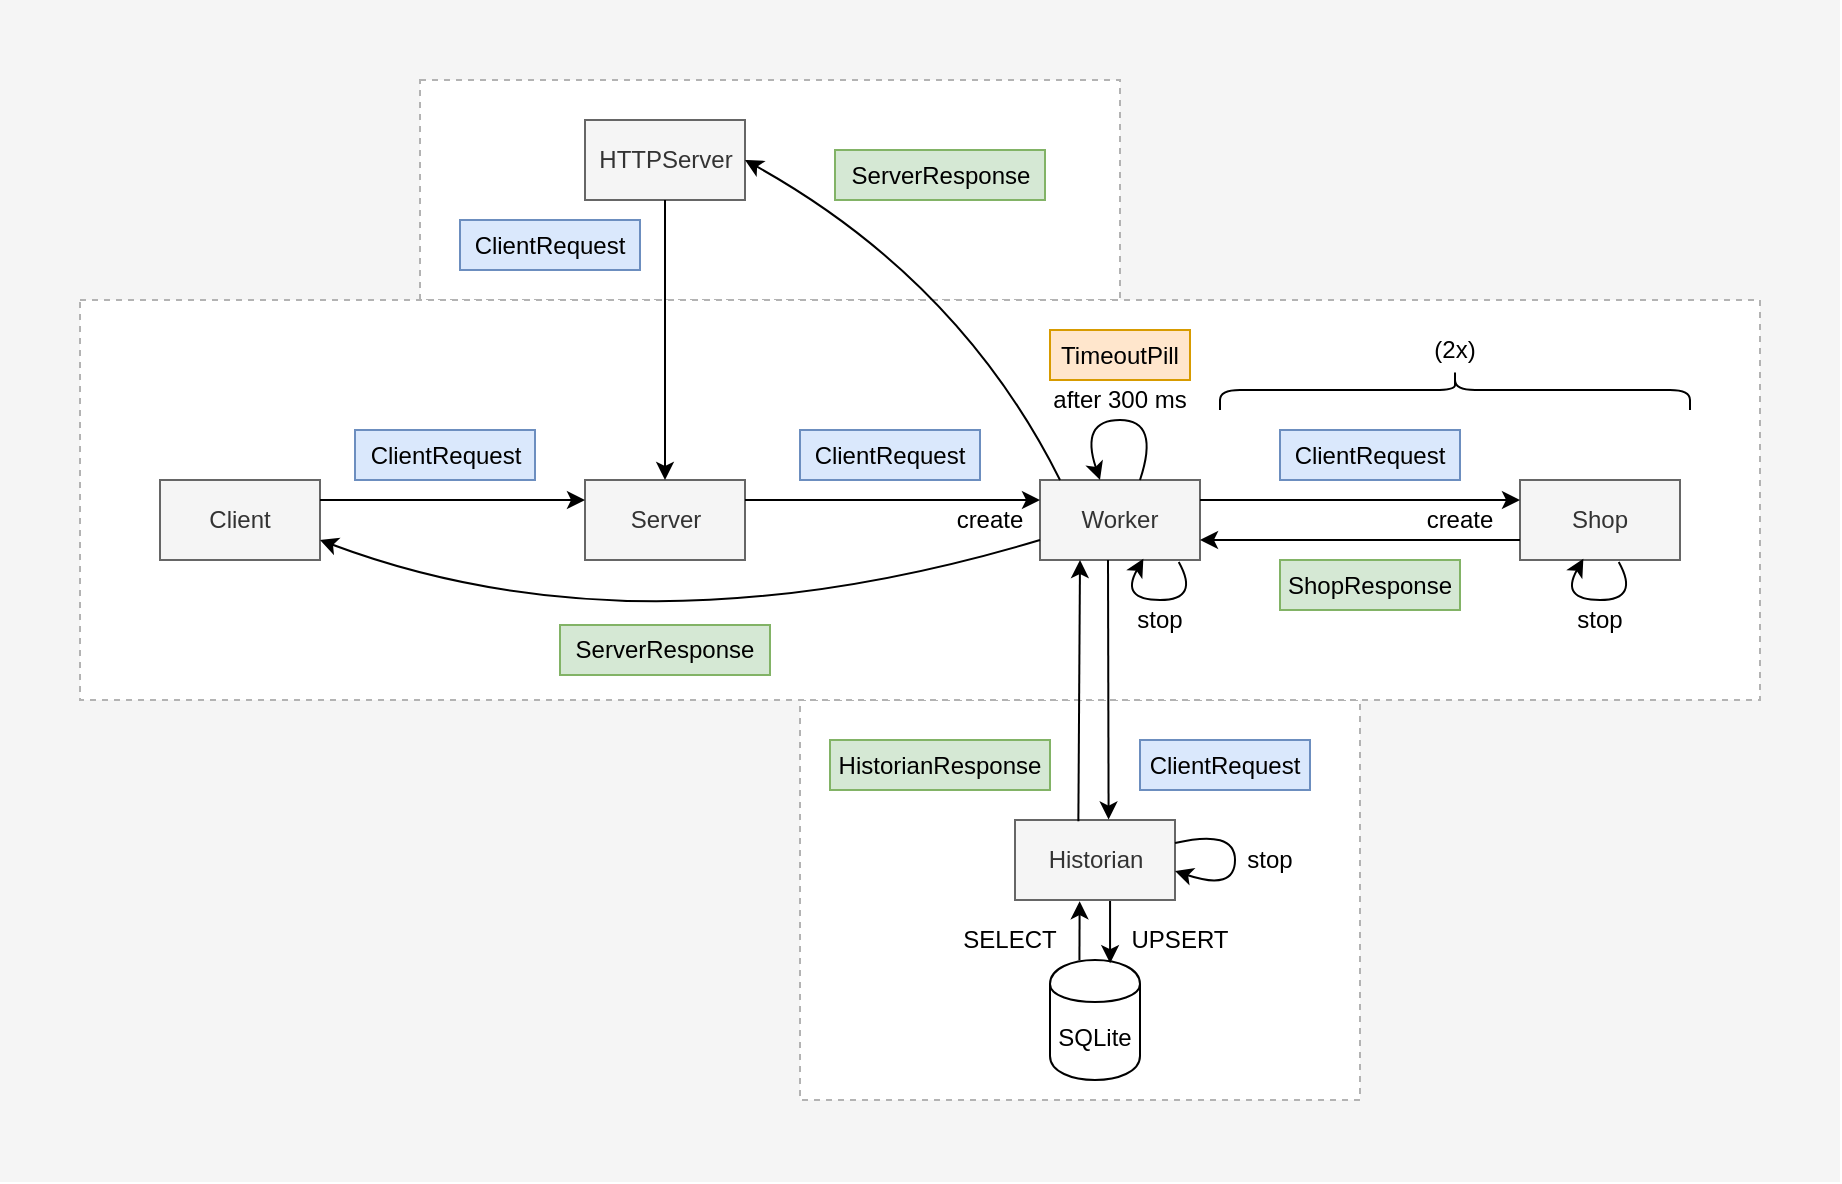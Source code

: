 <mxfile version="12.9.3" type="device"><diagram id="io1FxZsFhL2ygLOfXlbV" name="Page-1"><mxGraphModel dx="1038" dy="547" grid="1" gridSize="10" guides="1" tooltips="1" connect="1" arrows="1" fold="1" page="1" pageScale="1" pageWidth="1169" pageHeight="827" math="0" shadow="0"><root><mxCell id="0"/><mxCell id="1" parent="0"/><mxCell id="OTm2LJ-_kZV4hFewX44T-87" value="" style="rounded=0;whiteSpace=wrap;html=1;dashed=1;strokeColor=none;strokeWidth=1;fillColor=#f5f5f5;fontColor=#333333;" vertex="1" parent="1"><mxGeometry x="120" y="119" width="920" height="591" as="geometry"/></mxCell><mxCell id="OTm2LJ-_kZV4hFewX44T-71" value="" style="rounded=0;whiteSpace=wrap;html=1;dashed=1;strokeWidth=1;strokeColor=#B3B3B3;" vertex="1" parent="1"><mxGeometry x="520" y="469" width="280" height="200" as="geometry"/></mxCell><mxCell id="OTm2LJ-_kZV4hFewX44T-78" value="" style="rounded=0;whiteSpace=wrap;html=1;dashed=1;strokeWidth=1;strokeColor=#B3B3B3;" vertex="1" parent="1"><mxGeometry x="330" y="159" width="350" height="110" as="geometry"/></mxCell><mxCell id="OTm2LJ-_kZV4hFewX44T-67" value="" style="rounded=0;whiteSpace=wrap;html=1;dashed=1;strokeWidth=1;strokeColor=#B3B3B3;" vertex="1" parent="1"><mxGeometry x="160" y="269" width="840" height="200" as="geometry"/></mxCell><mxCell id="OTm2LJ-_kZV4hFewX44T-1" value="Server" style="rounded=0;whiteSpace=wrap;html=1;fillColor=#f5f5f5;strokeColor=#666666;fontColor=#333333;" vertex="1" parent="1"><mxGeometry x="412.5" y="359" width="80" height="40" as="geometry"/></mxCell><mxCell id="OTm2LJ-_kZV4hFewX44T-2" value="Client" style="rounded=0;whiteSpace=wrap;html=1;fillColor=#f5f5f5;strokeColor=#666666;fontColor=#333333;" vertex="1" parent="1"><mxGeometry x="200" y="359" width="80" height="40" as="geometry"/></mxCell><mxCell id="OTm2LJ-_kZV4hFewX44T-3" value="Historian" style="rounded=0;whiteSpace=wrap;html=1;fillColor=#f5f5f5;strokeColor=#666666;fontColor=#333333;" vertex="1" parent="1"><mxGeometry x="627.5" y="529" width="80" height="40" as="geometry"/></mxCell><mxCell id="OTm2LJ-_kZV4hFewX44T-6" value="Shop" style="rounded=0;whiteSpace=wrap;html=1;fillColor=#f5f5f5;strokeColor=#666666;fontColor=#333333;" vertex="1" parent="1"><mxGeometry x="880" y="359" width="80" height="40" as="geometry"/></mxCell><mxCell id="OTm2LJ-_kZV4hFewX44T-16" value="" style="endArrow=classic;html=1;exitX=1;exitY=0.25;exitDx=0;exitDy=0;entryX=0;entryY=0.25;entryDx=0;entryDy=0;" edge="1" parent="1" source="OTm2LJ-_kZV4hFewX44T-2" target="OTm2LJ-_kZV4hFewX44T-1"><mxGeometry width="50" height="50" relative="1" as="geometry"><mxPoint x="270" y="379" as="sourcePoint"/><mxPoint x="320" y="329" as="targetPoint"/></mxGeometry></mxCell><mxCell id="OTm2LJ-_kZV4hFewX44T-17" value="ClientRequest" style="rounded=0;whiteSpace=wrap;html=1;fillColor=#dae8fc;strokeColor=#6c8ebf;fontStyle=0" vertex="1" parent="1"><mxGeometry x="297.5" y="334" width="90" height="25" as="geometry"/></mxCell><mxCell id="OTm2LJ-_kZV4hFewX44T-19" value="ClientRequest" style="rounded=0;whiteSpace=wrap;html=1;fillColor=#dae8fc;strokeColor=#6c8ebf;" vertex="1" parent="1"><mxGeometry x="760" y="334" width="90" height="25" as="geometry"/></mxCell><mxCell id="OTm2LJ-_kZV4hFewX44T-20" value="Worker" style="rounded=0;whiteSpace=wrap;html=1;fillColor=#f5f5f5;strokeColor=#666666;fontColor=#333333;" vertex="1" parent="1"><mxGeometry x="640" y="359" width="80" height="40" as="geometry"/></mxCell><mxCell id="OTm2LJ-_kZV4hFewX44T-21" value="" style="endArrow=classic;html=1;exitX=1;exitY=0.25;exitDx=0;exitDy=0;entryX=0;entryY=0.25;entryDx=0;entryDy=0;" edge="1" parent="1" source="OTm2LJ-_kZV4hFewX44T-1" target="OTm2LJ-_kZV4hFewX44T-20"><mxGeometry width="50" height="50" relative="1" as="geometry"><mxPoint x="250" y="379" as="sourcePoint"/><mxPoint x="420" y="379" as="targetPoint"/></mxGeometry></mxCell><mxCell id="OTm2LJ-_kZV4hFewX44T-22" value="create" style="text;html=1;strokeColor=none;fillColor=none;align=center;verticalAlign=middle;whiteSpace=wrap;rounded=0;" vertex="1" parent="1"><mxGeometry x="830" y="369" width="40" height="20" as="geometry"/></mxCell><mxCell id="OTm2LJ-_kZV4hFewX44T-25" value="" style="endArrow=classic;html=1;exitX=1;exitY=0.25;exitDx=0;exitDy=0;entryX=0;entryY=0.25;entryDx=0;entryDy=0;" edge="1" parent="1" source="OTm2LJ-_kZV4hFewX44T-20" target="OTm2LJ-_kZV4hFewX44T-6"><mxGeometry width="50" height="50" relative="1" as="geometry"><mxPoint x="490" y="379" as="sourcePoint"/><mxPoint x="650" y="379" as="targetPoint"/></mxGeometry></mxCell><mxCell id="OTm2LJ-_kZV4hFewX44T-26" value="ClientRequest" style="rounded=0;whiteSpace=wrap;html=1;fillColor=#dae8fc;strokeColor=#6c8ebf;" vertex="1" parent="1"><mxGeometry x="520" y="334" width="90" height="25" as="geometry"/></mxCell><mxCell id="OTm2LJ-_kZV4hFewX44T-27" value="after 300 ms" style="text;html=1;strokeColor=none;fillColor=none;align=center;verticalAlign=middle;whiteSpace=wrap;rounded=0;" vertex="1" parent="1"><mxGeometry x="635" y="309" width="90" height="20" as="geometry"/></mxCell><mxCell id="OTm2LJ-_kZV4hFewX44T-29" value="" style="curved=1;endArrow=classic;html=1;entryX=0.5;entryY=0;entryDx=0;entryDy=0;exitX=0.75;exitY=0;exitDx=0;exitDy=0;" edge="1" parent="1"><mxGeometry width="50" height="50" relative="1" as="geometry"><mxPoint x="690" y="359" as="sourcePoint"/><mxPoint x="670" y="359" as="targetPoint"/><Array as="points"><mxPoint x="700" y="329"/><mxPoint x="660" y="329"/></Array></mxGeometry></mxCell><mxCell id="OTm2LJ-_kZV4hFewX44T-30" value="TimeoutPill" style="rounded=0;whiteSpace=wrap;html=1;fillColor=#ffe6cc;strokeColor=#d79b00;" vertex="1" parent="1"><mxGeometry x="645" y="284" width="70" height="25" as="geometry"/></mxCell><mxCell id="OTm2LJ-_kZV4hFewX44T-33" value="" style="curved=1;endArrow=classic;html=1;entryX=0.396;entryY=0.983;entryDx=0;entryDy=0;exitX=0.617;exitY=1.025;exitDx=0;exitDy=0;entryPerimeter=0;exitPerimeter=0;" edge="1" parent="1" source="OTm2LJ-_kZV4hFewX44T-6" target="OTm2LJ-_kZV4hFewX44T-6"><mxGeometry width="50" height="50" relative="1" as="geometry"><mxPoint x="930" y="449" as="sourcePoint"/><mxPoint x="910" y="449" as="targetPoint"/><Array as="points"><mxPoint x="940" y="419"/><mxPoint x="900" y="419"/></Array></mxGeometry></mxCell><mxCell id="OTm2LJ-_kZV4hFewX44T-36" value="stop" style="text;html=1;strokeColor=none;fillColor=none;align=center;verticalAlign=middle;whiteSpace=wrap;rounded=0;" vertex="1" parent="1"><mxGeometry x="900" y="419" width="40" height="20" as="geometry"/></mxCell><mxCell id="OTm2LJ-_kZV4hFewX44T-37" value="" style="curved=1;endArrow=classic;html=1;entryX=0.396;entryY=0.983;entryDx=0;entryDy=0;exitX=0.617;exitY=1.025;exitDx=0;exitDy=0;entryPerimeter=0;exitPerimeter=0;" edge="1" parent="1"><mxGeometry width="50" height="50" relative="1" as="geometry"><mxPoint x="709.36" y="400" as="sourcePoint"/><mxPoint x="691.68" y="398.32" as="targetPoint"/><Array as="points"><mxPoint x="720" y="419"/><mxPoint x="680" y="419"/></Array></mxGeometry></mxCell><mxCell id="OTm2LJ-_kZV4hFewX44T-38" value="stop" style="text;html=1;strokeColor=none;fillColor=none;align=center;verticalAlign=middle;whiteSpace=wrap;rounded=0;" vertex="1" parent="1"><mxGeometry x="680" y="419" width="40" height="20" as="geometry"/></mxCell><mxCell id="OTm2LJ-_kZV4hFewX44T-40" value="" style="endArrow=classic;html=1;exitX=0;exitY=0.75;exitDx=0;exitDy=0;entryX=1;entryY=0.75;entryDx=0;entryDy=0;" edge="1" parent="1" source="OTm2LJ-_kZV4hFewX44T-6" target="OTm2LJ-_kZV4hFewX44T-20"><mxGeometry width="50" height="50" relative="1" as="geometry"><mxPoint x="730" y="379" as="sourcePoint"/><mxPoint x="890" y="379" as="targetPoint"/></mxGeometry></mxCell><mxCell id="OTm2LJ-_kZV4hFewX44T-41" value="ShopResponse" style="rounded=0;whiteSpace=wrap;html=1;fillColor=#d5e8d4;strokeColor=#82b366;" vertex="1" parent="1"><mxGeometry x="760" y="399" width="90" height="25" as="geometry"/></mxCell><mxCell id="OTm2LJ-_kZV4hFewX44T-43" value="" style="curved=1;endArrow=classic;html=1;exitX=0;exitY=0.75;exitDx=0;exitDy=0;entryX=1;entryY=0.75;entryDx=0;entryDy=0;" edge="1" parent="1" source="OTm2LJ-_kZV4hFewX44T-20" target="OTm2LJ-_kZV4hFewX44T-2"><mxGeometry width="50" height="50" relative="1" as="geometry"><mxPoint x="470" y="469" as="sourcePoint"/><mxPoint x="520" y="419" as="targetPoint"/><Array as="points"><mxPoint x="440" y="449"/></Array></mxGeometry></mxCell><mxCell id="OTm2LJ-_kZV4hFewX44T-44" value="" style="endArrow=classic;html=1;exitX=0.5;exitY=1;exitDx=0;exitDy=0;entryX=0.585;entryY=-0.006;entryDx=0;entryDy=0;entryPerimeter=0;" edge="1" parent="1" target="OTm2LJ-_kZV4hFewX44T-3"><mxGeometry width="50" height="50" relative="1" as="geometry"><mxPoint x="674" y="399.0" as="sourcePoint"/><mxPoint x="674" y="509.0" as="targetPoint"/></mxGeometry></mxCell><mxCell id="OTm2LJ-_kZV4hFewX44T-45" value="ClientRequest" style="rounded=0;whiteSpace=wrap;html=1;fillColor=#dae8fc;strokeColor=#6c8ebf;" vertex="1" parent="1"><mxGeometry x="690" y="489" width="85" height="25" as="geometry"/></mxCell><mxCell id="OTm2LJ-_kZV4hFewX44T-46" value="" style="endArrow=classic;html=1;exitX=0.396;exitY=0.017;exitDx=0;exitDy=0;entryX=0.25;entryY=1;entryDx=0;entryDy=0;exitPerimeter=0;" edge="1" parent="1" source="OTm2LJ-_kZV4hFewX44T-3" target="OTm2LJ-_kZV4hFewX44T-20"><mxGeometry width="50" height="50" relative="1" as="geometry"><mxPoint x="690" y="409" as="sourcePoint"/><mxPoint x="690" y="519" as="targetPoint"/></mxGeometry></mxCell><mxCell id="OTm2LJ-_kZV4hFewX44T-47" value="ServerResponse" style="rounded=0;whiteSpace=wrap;html=1;fillColor=#d5e8d4;strokeColor=#82b366;fontStyle=0" vertex="1" parent="1"><mxGeometry x="400" y="431.5" width="105" height="25" as="geometry"/></mxCell><mxCell id="OTm2LJ-_kZV4hFewX44T-48" value="HistorianResponse" style="rounded=0;whiteSpace=wrap;html=1;fillColor=#d5e8d4;strokeColor=#82b366;" vertex="1" parent="1"><mxGeometry x="535" y="489" width="110" height="25" as="geometry"/></mxCell><mxCell id="OTm2LJ-_kZV4hFewX44T-49" value="(2x)" style="text;html=1;strokeColor=none;fillColor=none;align=center;verticalAlign=middle;whiteSpace=wrap;rounded=0;" vertex="1" parent="1"><mxGeometry x="831.25" y="284" width="32.5" height="20" as="geometry"/></mxCell><mxCell id="OTm2LJ-_kZV4hFewX44T-52" value="" style="shape=curlyBracket;whiteSpace=wrap;html=1;rounded=1;rotation=90;" vertex="1" parent="1"><mxGeometry x="837.5" y="196.5" width="20" height="235" as="geometry"/></mxCell><mxCell id="OTm2LJ-_kZV4hFewX44T-53" value="create" style="text;html=1;strokeColor=none;fillColor=none;align=center;verticalAlign=middle;whiteSpace=wrap;rounded=0;" vertex="1" parent="1"><mxGeometry x="595" y="369" width="40" height="20" as="geometry"/></mxCell><mxCell id="OTm2LJ-_kZV4hFewX44T-55" value="SQLite" style="shape=cylinder;whiteSpace=wrap;html=1;boundedLbl=1;backgroundOutline=1;" vertex="1" parent="1"><mxGeometry x="645" y="599" width="45" height="60" as="geometry"/></mxCell><mxCell id="OTm2LJ-_kZV4hFewX44T-58" value="" style="endArrow=classic;html=1;exitX=0.594;exitY=1.013;exitDx=0;exitDy=0;exitPerimeter=0;entryX=0.668;entryY=0.027;entryDx=0;entryDy=0;entryPerimeter=0;" edge="1" parent="1" source="OTm2LJ-_kZV4hFewX44T-3" target="OTm2LJ-_kZV4hFewX44T-55"><mxGeometry width="50" height="50" relative="1" as="geometry"><mxPoint x="675" y="550" as="sourcePoint"/><mxPoint x="675" y="589" as="targetPoint"/></mxGeometry></mxCell><mxCell id="OTm2LJ-_kZV4hFewX44T-59" value="" style="endArrow=classic;html=1;entryX=0.404;entryY=1.015;entryDx=0;entryDy=0;entryPerimeter=0;exitX=0.327;exitY=0.003;exitDx=0;exitDy=0;exitPerimeter=0;" edge="1" parent="1" source="OTm2LJ-_kZV4hFewX44T-55" target="OTm2LJ-_kZV4hFewX44T-3"><mxGeometry width="50" height="50" relative="1" as="geometry"><mxPoint x="660" y="589" as="sourcePoint"/><mxPoint x="660" y="549" as="targetPoint"/></mxGeometry></mxCell><mxCell id="OTm2LJ-_kZV4hFewX44T-62" value="HTTPServer" style="rounded=0;whiteSpace=wrap;html=1;fillColor=#f5f5f5;strokeColor=#666666;fontColor=#333333;" vertex="1" parent="1"><mxGeometry x="412.5" y="179" width="80" height="40" as="geometry"/></mxCell><mxCell id="OTm2LJ-_kZV4hFewX44T-63" value="" style="endArrow=classic;html=1;exitX=0.5;exitY=1;exitDx=0;exitDy=0;entryX=0.5;entryY=0;entryDx=0;entryDy=0;" edge="1" parent="1" source="OTm2LJ-_kZV4hFewX44T-62" target="OTm2LJ-_kZV4hFewX44T-1"><mxGeometry width="50" height="50" relative="1" as="geometry"><mxPoint x="250" y="379" as="sourcePoint"/><mxPoint x="410" y="379" as="targetPoint"/></mxGeometry></mxCell><mxCell id="OTm2LJ-_kZV4hFewX44T-64" value="ClientRequest" style="rounded=0;whiteSpace=wrap;html=1;fillColor=#dae8fc;strokeColor=#6c8ebf;fontStyle=0" vertex="1" parent="1"><mxGeometry x="350" y="229" width="90" height="25" as="geometry"/></mxCell><mxCell id="OTm2LJ-_kZV4hFewX44T-65" value="" style="curved=1;endArrow=classic;html=1;exitX=0.125;exitY=0;exitDx=0;exitDy=0;entryX=1;entryY=0.5;entryDx=0;entryDy=0;exitPerimeter=0;" edge="1" parent="1" source="OTm2LJ-_kZV4hFewX44T-20" target="OTm2LJ-_kZV4hFewX44T-62"><mxGeometry width="50" height="50" relative="1" as="geometry"><mxPoint x="650" y="399" as="sourcePoint"/><mxPoint x="250" y="399" as="targetPoint"/><Array as="points"><mxPoint x="600" y="259"/></Array></mxGeometry></mxCell><mxCell id="OTm2LJ-_kZV4hFewX44T-66" value="ServerResponse" style="rounded=0;whiteSpace=wrap;html=1;fillColor=#d5e8d4;strokeColor=#82b366;fontStyle=0" vertex="1" parent="1"><mxGeometry x="537.5" y="194" width="105" height="25" as="geometry"/></mxCell><mxCell id="OTm2LJ-_kZV4hFewX44T-81" value="" style="curved=1;endArrow=classic;html=1;" edge="1" parent="1"><mxGeometry width="50" height="50" relative="1" as="geometry"><mxPoint x="707.5" y="540.5" as="sourcePoint"/><mxPoint x="707.5" y="554.5" as="targetPoint"/><Array as="points"><mxPoint x="737.5" y="533.5"/><mxPoint x="737.5" y="564.5"/></Array></mxGeometry></mxCell><mxCell id="OTm2LJ-_kZV4hFewX44T-82" value="stop" style="text;html=1;strokeColor=none;fillColor=none;align=center;verticalAlign=middle;whiteSpace=wrap;rounded=0;" vertex="1" parent="1"><mxGeometry x="735" y="539" width="40" height="20" as="geometry"/></mxCell><mxCell id="OTm2LJ-_kZV4hFewX44T-83" value="SELECT" style="text;html=1;strokeColor=none;fillColor=none;align=center;verticalAlign=middle;whiteSpace=wrap;rounded=0;" vertex="1" parent="1"><mxGeometry x="600" y="579" width="50" height="20" as="geometry"/></mxCell><mxCell id="OTm2LJ-_kZV4hFewX44T-84" value="UPSERT" style="text;html=1;strokeColor=none;fillColor=none;align=center;verticalAlign=middle;whiteSpace=wrap;rounded=0;" vertex="1" parent="1"><mxGeometry x="680" y="579" width="60" height="20" as="geometry"/></mxCell></root></mxGraphModel></diagram></mxfile>